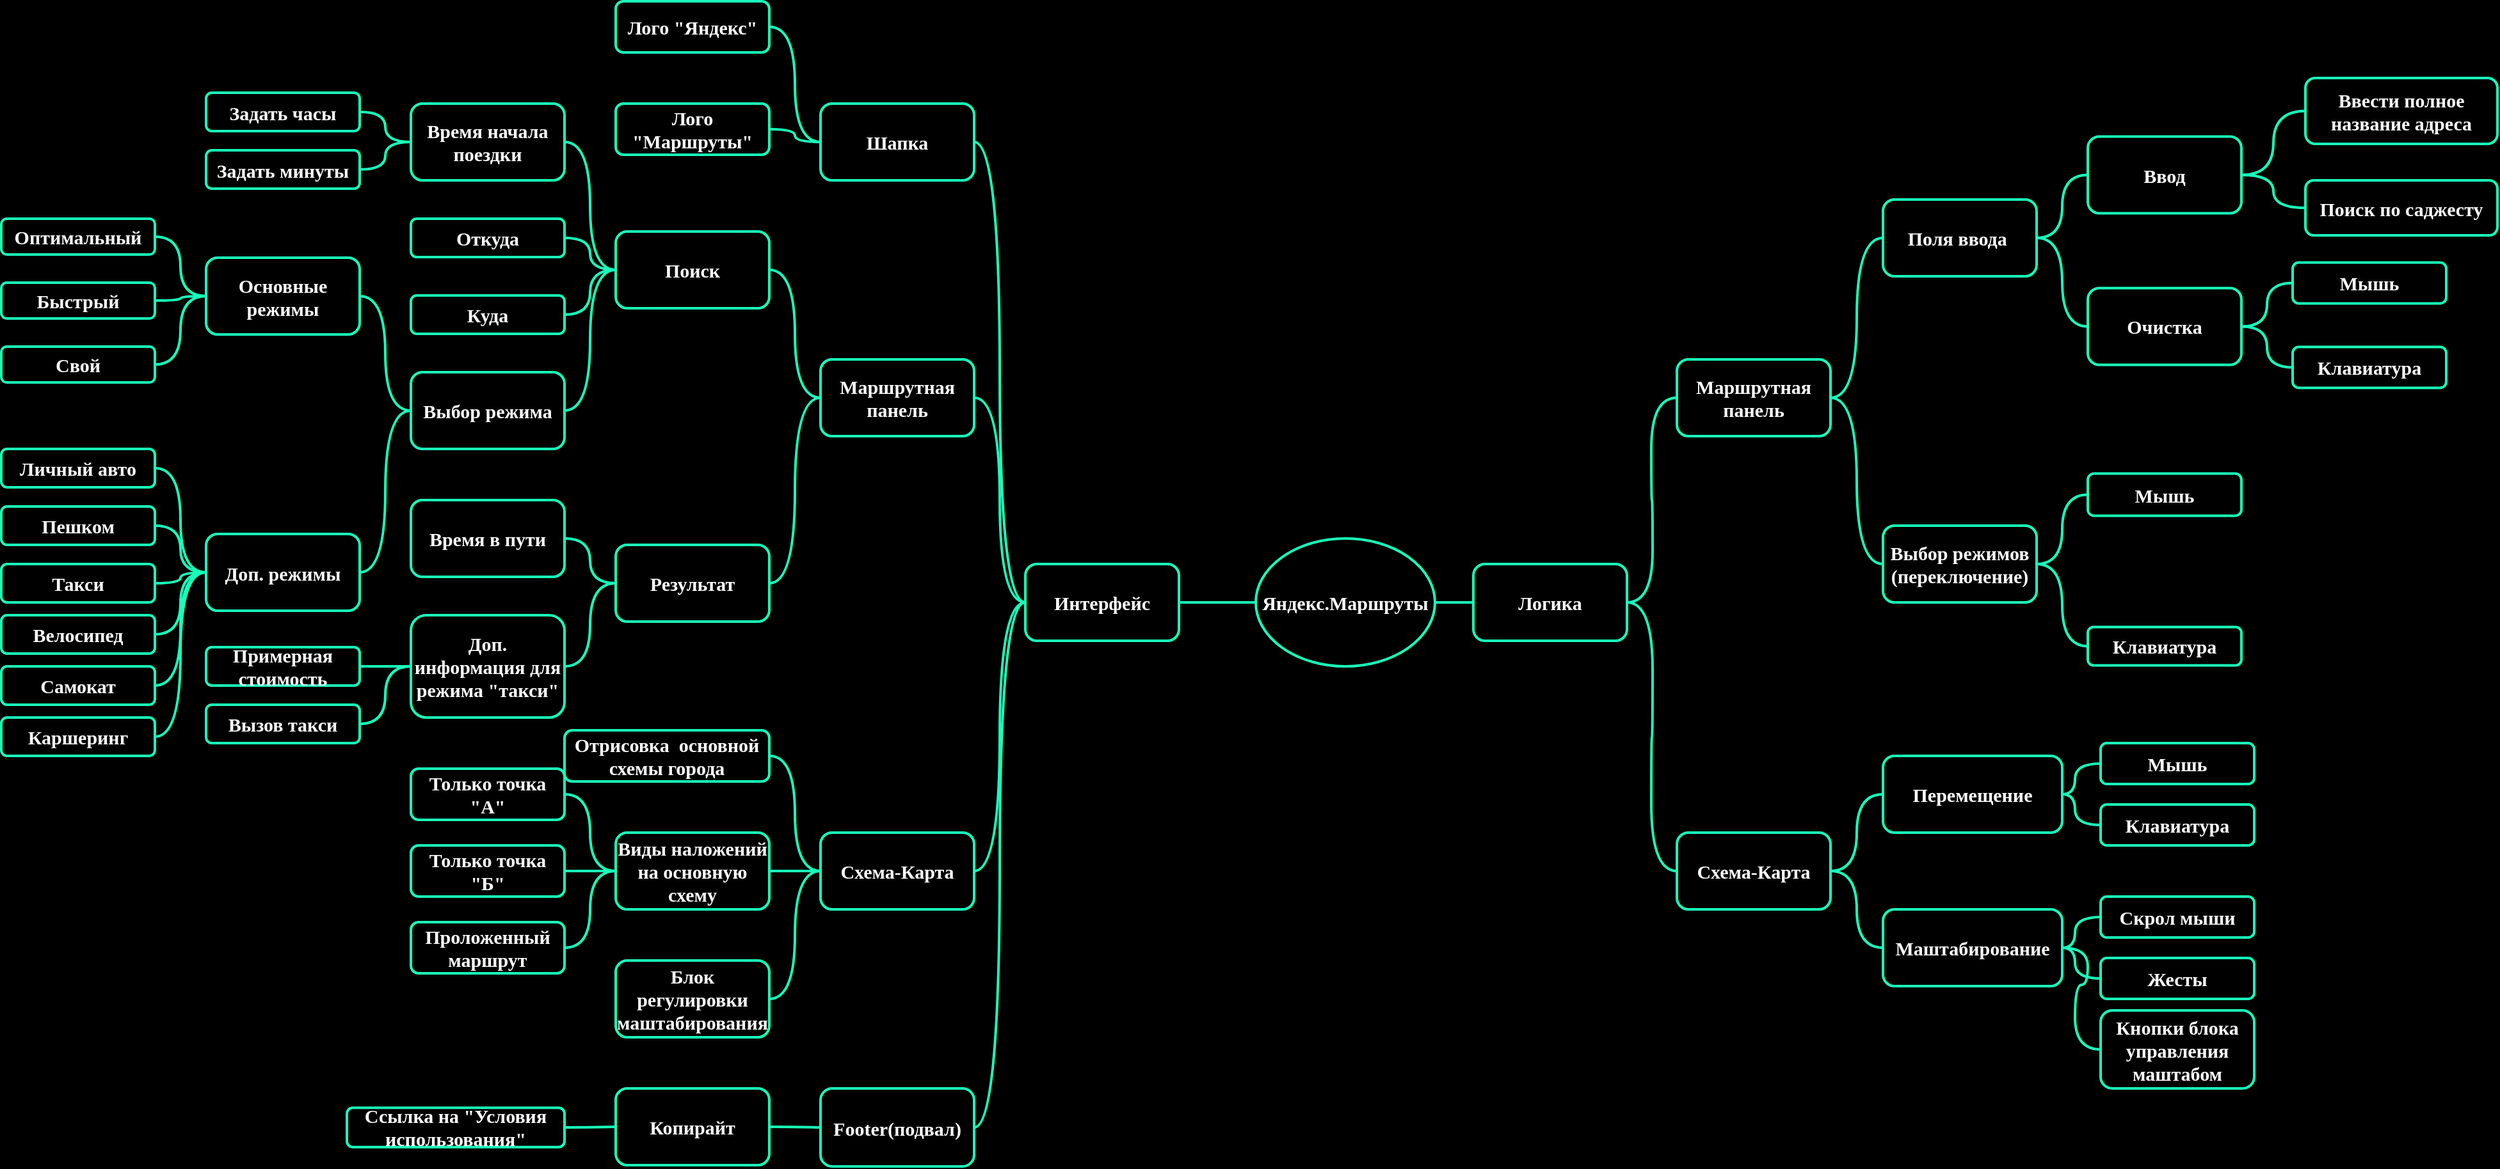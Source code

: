 <mxfile version="12.9.3" type="github">
  <diagram id="04NFNXWc2lqI_j0TzdUz" name="Страница 1">
    <mxGraphModel dx="1976" dy="1848" grid="1" gridSize="10" guides="1" tooltips="1" connect="1" arrows="1" fold="1" page="1" pageScale="1" pageWidth="827" pageHeight="1169" background="#000000" math="0" shadow="0">
      <root>
        <mxCell id="0" />
        <mxCell id="1" parent="0" />
        <mxCell id="EEbd4EJKothGvuQdx9ed-5" value="" style="edgeStyle=orthogonalEdgeStyle;rounded=0;orthogonalLoop=1;jettySize=auto;html=1;endArrow=none;endFill=0;strokeWidth=2;fontColor=#FFFFFF;labelBackgroundColor=none;strokeColor=#19FFBA;fontStyle=1;fontFamily=Times New Roman;fontSize=15;" parent="1" source="EEbd4EJKothGvuQdx9ed-1" target="EEbd4EJKothGvuQdx9ed-2" edge="1">
          <mxGeometry relative="1" as="geometry" />
        </mxCell>
        <mxCell id="EEbd4EJKothGvuQdx9ed-6" value="" style="edgeStyle=orthogonalEdgeStyle;rounded=0;orthogonalLoop=1;jettySize=auto;html=1;endArrow=none;endFill=0;strokeWidth=2;fontColor=#FFFFFF;labelBackgroundColor=none;strokeColor=#19FFBA;fontStyle=1;fontFamily=Times New Roman;fontSize=15;" parent="1" source="EEbd4EJKothGvuQdx9ed-1" target="EEbd4EJKothGvuQdx9ed-3" edge="1">
          <mxGeometry relative="1" as="geometry" />
        </mxCell>
        <mxCell id="EEbd4EJKothGvuQdx9ed-1" value="Яндекс.Маршруты" style="ellipse;whiteSpace=wrap;html=1;strokeWidth=2;labelBackgroundColor=none;strokeColor=#19FFBA;fontColor=#FFFFFF;fillColor=none;fontStyle=1;fontFamily=Times New Roman;fontSize=15;" parent="1" vertex="1">
          <mxGeometry x="380" y="200" width="140" height="100" as="geometry" />
        </mxCell>
        <mxCell id="Ez_oyxiAYIKRpwW554iw-5" value="" style="edgeStyle=orthogonalEdgeStyle;curved=1;rounded=0;orthogonalLoop=1;jettySize=auto;html=1;labelBackgroundColor=none;endArrow=none;endFill=0;strokeColor=#19FFBA;strokeWidth=2;fontFamily=Times New Roman;fontSize=15;fontColor=#FFFFFF;entryX=0;entryY=0.5;entryDx=0;entryDy=0;" edge="1" parent="1" source="EEbd4EJKothGvuQdx9ed-2" target="Ez_oyxiAYIKRpwW554iw-4">
          <mxGeometry relative="1" as="geometry" />
        </mxCell>
        <mxCell id="Ez_oyxiAYIKRpwW554iw-8" value="" style="edgeStyle=orthogonalEdgeStyle;curved=1;rounded=0;orthogonalLoop=1;jettySize=auto;html=1;labelBackgroundColor=none;endArrow=none;endFill=0;strokeColor=#19FFBA;strokeWidth=2;fontFamily=Times New Roman;fontSize=15;fontColor=#FFFFFF;entryX=0;entryY=0.5;entryDx=0;entryDy=0;" edge="1" parent="1" source="EEbd4EJKothGvuQdx9ed-2" target="Ez_oyxiAYIKRpwW554iw-6">
          <mxGeometry relative="1" as="geometry">
            <mxPoint x="750" y="250" as="targetPoint" />
          </mxGeometry>
        </mxCell>
        <mxCell id="EEbd4EJKothGvuQdx9ed-2" value="Логика" style="rounded=1;whiteSpace=wrap;html=1;strokeWidth=2;labelBackgroundColor=none;strokeColor=#19FFBA;fontColor=#FFFFFF;fillColor=none;fontStyle=1;fontFamily=Times New Roman;fontSize=15;" parent="1" vertex="1">
          <mxGeometry x="550" y="220" width="120" height="60" as="geometry" />
        </mxCell>
        <mxCell id="Ez_oyxiAYIKRpwW554iw-11" value="" style="edgeStyle=orthogonalEdgeStyle;curved=1;rounded=0;orthogonalLoop=1;jettySize=auto;html=1;labelBackgroundColor=none;endArrow=none;endFill=0;strokeColor=#19FFBA;strokeWidth=2;fontFamily=Times New Roman;fontSize=15;fontColor=#FFFFFF;entryX=0;entryY=0.5;entryDx=0;entryDy=0;" edge="1" parent="1" source="Ez_oyxiAYIKRpwW554iw-4" target="Ez_oyxiAYIKRpwW554iw-10">
          <mxGeometry relative="1" as="geometry" />
        </mxCell>
        <mxCell id="Ez_oyxiAYIKRpwW554iw-4" value="Маршрутная панель" style="rounded=1;whiteSpace=wrap;html=1;strokeWidth=2;labelBackgroundColor=none;strokeColor=#19FFBA;fontColor=#FFFFFF;fillColor=none;fontStyle=1;fontFamily=Times New Roman;fontSize=15;" vertex="1" parent="1">
          <mxGeometry x="709" y="60" width="120" height="60" as="geometry" />
        </mxCell>
        <mxCell id="Ez_oyxiAYIKRpwW554iw-17" value="" style="edgeStyle=orthogonalEdgeStyle;curved=1;rounded=0;orthogonalLoop=1;jettySize=auto;html=1;labelBackgroundColor=none;endArrow=none;endFill=0;strokeColor=#19FFBA;strokeWidth=2;fontFamily=Times New Roman;fontSize=15;fontColor=#FFFFFF;entryX=0;entryY=0.5;entryDx=0;entryDy=0;" edge="1" parent="1" source="Ez_oyxiAYIKRpwW554iw-10" target="Ez_oyxiAYIKRpwW554iw-16">
          <mxGeometry relative="1" as="geometry" />
        </mxCell>
        <mxCell id="Ez_oyxiAYIKRpwW554iw-10" value="Выбор режимов (переключение)" style="rounded=1;whiteSpace=wrap;html=1;strokeWidth=2;labelBackgroundColor=none;strokeColor=#19FFBA;fontColor=#FFFFFF;fillColor=none;fontStyle=1;fontFamily=Times New Roman;fontSize=15;" vertex="1" parent="1">
          <mxGeometry x="870" y="190" width="120" height="60" as="geometry" />
        </mxCell>
        <mxCell id="Ez_oyxiAYIKRpwW554iw-16" value="Мышь" style="rounded=1;whiteSpace=wrap;html=1;strokeWidth=2;labelBackgroundColor=none;strokeColor=#19FFBA;fontColor=#FFFFFF;fillColor=none;fontStyle=1;fontFamily=Times New Roman;fontSize=15;" vertex="1" parent="1">
          <mxGeometry x="1030" y="149.25" width="120" height="33" as="geometry" />
        </mxCell>
        <mxCell id="EEbd4EJKothGvuQdx9ed-31" value="" style="edgeStyle=orthogonalEdgeStyle;rounded=0;orthogonalLoop=1;jettySize=auto;html=1;endArrow=none;endFill=0;curved=1;entryX=1;entryY=0.5;entryDx=0;entryDy=0;strokeWidth=2;fontColor=#FFFFFF;labelBackgroundColor=none;strokeColor=#19FFBA;fontStyle=1;fontFamily=Times New Roman;fontSize=15;" parent="1" source="EEbd4EJKothGvuQdx9ed-3" target="EEbd4EJKothGvuQdx9ed-13" edge="1">
          <mxGeometry relative="1" as="geometry">
            <mxPoint x="134" y="120" as="targetPoint" />
          </mxGeometry>
        </mxCell>
        <mxCell id="EEbd4EJKothGvuQdx9ed-3" value="Интерфейс" style="rounded=1;whiteSpace=wrap;html=1;strokeWidth=2;labelBackgroundColor=none;strokeColor=#19FFBA;fontColor=#FFFFFF;fillColor=none;fontStyle=1;fontFamily=Times New Roman;fontSize=15;" parent="1" vertex="1">
          <mxGeometry x="200" y="220" width="120" height="60" as="geometry" />
        </mxCell>
        <mxCell id="EEbd4EJKothGvuQdx9ed-99" value="" style="edgeStyle=orthogonalEdgeStyle;curved=1;rounded=0;orthogonalLoop=1;jettySize=auto;html=1;labelBackgroundColor=none;endArrow=none;endFill=0;strokeColor=#19FFBA;strokeWidth=2;fontFamily=Times New Roman;fontSize=15;fontColor=#FFFFFF;entryX=0;entryY=0.5;entryDx=0;entryDy=0;" parent="1" source="EEbd4EJKothGvuQdx9ed-10" target="EEbd4EJKothGvuQdx9ed-3" edge="1">
          <mxGeometry relative="1" as="geometry">
            <mxPoint x="240" y="330" as="targetPoint" />
          </mxGeometry>
        </mxCell>
        <mxCell id="EEbd4EJKothGvuQdx9ed-153" value="" style="edgeStyle=orthogonalEdgeStyle;curved=1;rounded=0;comic=0;orthogonalLoop=1;jettySize=auto;html=1;labelBackgroundColor=none;endArrow=none;endFill=0;strokeColor=#19FFBA;strokeWidth=2;fontFamily=Times New Roman;fontSize=15;fontColor=#FFFFFF;entryX=1;entryY=0.5;entryDx=0;entryDy=0;" parent="1" source="EEbd4EJKothGvuQdx9ed-10" target="EEbd4EJKothGvuQdx9ed-129" edge="1">
          <mxGeometry relative="1" as="geometry" />
        </mxCell>
        <mxCell id="EEbd4EJKothGvuQdx9ed-154" value="" style="edgeStyle=orthogonalEdgeStyle;curved=1;rounded=0;comic=0;orthogonalLoop=1;jettySize=auto;html=1;labelBackgroundColor=none;endArrow=none;endFill=0;strokeColor=#19FFBA;strokeWidth=2;fontFamily=Times New Roman;fontSize=15;fontColor=#FFFFFF;" parent="1" source="EEbd4EJKothGvuQdx9ed-10" target="EEbd4EJKothGvuQdx9ed-131" edge="1">
          <mxGeometry relative="1" as="geometry" />
        </mxCell>
        <mxCell id="EEbd4EJKothGvuQdx9ed-155" value="" style="edgeStyle=orthogonalEdgeStyle;curved=1;rounded=0;comic=0;orthogonalLoop=1;jettySize=auto;html=1;labelBackgroundColor=none;endArrow=none;endFill=0;strokeColor=#19FFBA;strokeWidth=2;fontFamily=Times New Roman;fontSize=15;fontColor=#FFFFFF;entryX=1;entryY=0.5;entryDx=0;entryDy=0;" parent="1" source="EEbd4EJKothGvuQdx9ed-10" target="EEbd4EJKothGvuQdx9ed-144" edge="1">
          <mxGeometry relative="1" as="geometry" />
        </mxCell>
        <mxCell id="EEbd4EJKothGvuQdx9ed-10" value="Схема-Карта" style="rounded=1;whiteSpace=wrap;html=1;strokeWidth=2;labelBackgroundColor=none;strokeColor=#19FFBA;fontColor=#FFFFFF;fillColor=none;fontStyle=1;fontFamily=Times New Roman;fontSize=15;" parent="1" vertex="1">
          <mxGeometry x="40" y="430" width="120" height="60" as="geometry" />
        </mxCell>
        <mxCell id="EEbd4EJKothGvuQdx9ed-43" value="" style="edgeStyle=orthogonalEdgeStyle;curved=1;rounded=0;orthogonalLoop=1;jettySize=auto;html=1;labelBackgroundColor=none;endArrow=none;endFill=0;strokeColor=#19FFBA;strokeWidth=2;fontFamily=Times New Roman;fontSize=15;fontColor=#FFFFFF;entryX=1;entryY=0.5;entryDx=0;entryDy=0;" parent="1" source="EEbd4EJKothGvuQdx9ed-12" target="EEbd4EJKothGvuQdx9ed-42" edge="1">
          <mxGeometry relative="1" as="geometry" />
        </mxCell>
        <mxCell id="EEbd4EJKothGvuQdx9ed-65" value="" style="edgeStyle=orthogonalEdgeStyle;curved=1;rounded=0;orthogonalLoop=1;jettySize=auto;html=1;labelBackgroundColor=none;endArrow=none;endFill=0;strokeColor=#19FFBA;strokeWidth=2;fontFamily=Times New Roman;fontSize=15;fontColor=#FFFFFF;entryX=1;entryY=0.5;entryDx=0;entryDy=0;" parent="1" source="EEbd4EJKothGvuQdx9ed-42" target="EEbd4EJKothGvuQdx9ed-64" edge="1">
          <mxGeometry relative="1" as="geometry" />
        </mxCell>
        <mxCell id="EEbd4EJKothGvuQdx9ed-67" value="" style="edgeStyle=orthogonalEdgeStyle;curved=1;rounded=0;orthogonalLoop=1;jettySize=auto;html=1;labelBackgroundColor=none;endArrow=none;endFill=0;strokeColor=#19FFBA;strokeWidth=2;fontFamily=Times New Roman;fontSize=15;fontColor=#FFFFFF;" parent="1" source="EEbd4EJKothGvuQdx9ed-42" target="EEbd4EJKothGvuQdx9ed-66" edge="1">
          <mxGeometry relative="1" as="geometry" />
        </mxCell>
        <mxCell id="EEbd4EJKothGvuQdx9ed-42" value="Время начала поездки" style="rounded=1;whiteSpace=wrap;html=1;strokeWidth=2;labelBackgroundColor=none;strokeColor=#19FFBA;fontColor=#FFFFFF;fillColor=none;fontStyle=1;fontFamily=Times New Roman;fontSize=15;" parent="1" vertex="1">
          <mxGeometry x="-280" y="-140" width="120" height="60" as="geometry" />
        </mxCell>
        <mxCell id="EEbd4EJKothGvuQdx9ed-66" value="Задать минуты" style="rounded=1;whiteSpace=wrap;html=1;strokeWidth=2;labelBackgroundColor=none;strokeColor=#19FFBA;fontColor=#FFFFFF;fillColor=none;fontStyle=1;fontFamily=Times New Roman;fontSize=15;" parent="1" vertex="1">
          <mxGeometry x="-440" y="-103.5" width="120" height="30" as="geometry" />
        </mxCell>
        <mxCell id="EEbd4EJKothGvuQdx9ed-64" value="Задать часы" style="rounded=1;whiteSpace=wrap;html=1;strokeWidth=2;labelBackgroundColor=none;strokeColor=#19FFBA;fontColor=#FFFFFF;fillColor=none;fontStyle=1;fontFamily=Times New Roman;fontSize=15;" parent="1" vertex="1">
          <mxGeometry x="-440" y="-148.5" width="120" height="30" as="geometry" />
        </mxCell>
        <mxCell id="EEbd4EJKothGvuQdx9ed-38" value="" style="edgeStyle=orthogonalEdgeStyle;curved=1;rounded=0;orthogonalLoop=1;jettySize=auto;html=1;labelBackgroundColor=none;endArrow=none;endFill=0;strokeColor=#19FFBA;strokeWidth=2;fontFamily=Times New Roman;fontSize=15;fontColor=#FFFFFF;entryX=1;entryY=0.5;entryDx=0;entryDy=0;" parent="1" source="EEbd4EJKothGvuQdx9ed-13" target="EEbd4EJKothGvuQdx9ed-37" edge="1">
          <mxGeometry relative="1" as="geometry" />
        </mxCell>
        <mxCell id="EEbd4EJKothGvuQdx9ed-13" value="Шапка" style="rounded=1;whiteSpace=wrap;html=1;strokeWidth=2;labelBackgroundColor=none;strokeColor=#19FFBA;fontColor=#FFFFFF;fillColor=none;fontStyle=1;fontFamily=Times New Roman;fontSize=15;" parent="1" vertex="1">
          <mxGeometry x="40" y="-140" width="120" height="60" as="geometry" />
        </mxCell>
        <mxCell id="EEbd4EJKothGvuQdx9ed-37" value="Лого &quot;Яндекс&quot;" style="rounded=1;whiteSpace=wrap;html=1;strokeWidth=2;labelBackgroundColor=none;strokeColor=#19FFBA;fontColor=#FFFFFF;fillColor=none;fontStyle=1;fontFamily=Times New Roman;fontSize=15;" parent="1" vertex="1">
          <mxGeometry x="-120" y="-220" width="120" height="40" as="geometry" />
        </mxCell>
        <mxCell id="EEbd4EJKothGvuQdx9ed-14" value="Footer(подвал)" style="rounded=1;whiteSpace=wrap;html=1;strokeWidth=2;labelBackgroundColor=none;strokeColor=#19FFBA;fontColor=#FFFFFF;fillColor=none;fontStyle=1;fontFamily=Times New Roman;fontSize=15;" parent="1" vertex="1">
          <mxGeometry x="40" y="630" width="120" height="61" as="geometry" />
        </mxCell>
        <mxCell id="EEbd4EJKothGvuQdx9ed-162" value="" style="edgeStyle=orthogonalEdgeStyle;curved=1;rounded=0;comic=0;orthogonalLoop=1;jettySize=auto;html=1;labelBackgroundColor=none;endArrow=none;endFill=0;strokeColor=#19FFBA;strokeWidth=2;fontFamily=Times New Roman;fontSize=15;fontColor=#FFFFFF;" parent="1" source="EEbd4EJKothGvuQdx9ed-156" target="EEbd4EJKothGvuQdx9ed-159" edge="1">
          <mxGeometry relative="1" as="geometry" />
        </mxCell>
        <mxCell id="EEbd4EJKothGvuQdx9ed-156" value="Ссылка на &quot;Условия использования&quot;" style="rounded=1;whiteSpace=wrap;html=1;strokeWidth=2;labelBackgroundColor=none;strokeColor=#19FFBA;fontColor=#FFFFFF;fillColor=none;fontStyle=1;fontFamily=Times New Roman;fontSize=15;" parent="1" vertex="1">
          <mxGeometry x="-330" y="645.16" width="170" height="30.67" as="geometry" />
        </mxCell>
        <mxCell id="EEbd4EJKothGvuQdx9ed-32" value="" style="edgeStyle=orthogonalEdgeStyle;rounded=0;orthogonalLoop=1;jettySize=auto;html=1;endArrow=none;endFill=0;curved=1;entryX=1;entryY=0.5;entryDx=0;entryDy=0;strokeWidth=2;fontColor=#FFFFFF;labelBackgroundColor=none;strokeColor=#19FFBA;fontStyle=1;fontFamily=Times New Roman;fontSize=15;exitX=0;exitY=0.5;exitDx=0;exitDy=0;" parent="1" source="EEbd4EJKothGvuQdx9ed-3" target="EEbd4EJKothGvuQdx9ed-14" edge="1">
          <mxGeometry relative="1" as="geometry">
            <mxPoint x="210" y="250" as="sourcePoint" />
            <mxPoint x="140" y="260" as="targetPoint" />
          </mxGeometry>
        </mxCell>
        <mxCell id="EEbd4EJKothGvuQdx9ed-41" value="" style="edgeStyle=orthogonalEdgeStyle;curved=1;rounded=0;orthogonalLoop=1;jettySize=auto;html=1;labelBackgroundColor=none;endArrow=none;endFill=0;strokeColor=#19FFBA;strokeWidth=2;fontFamily=Times New Roman;fontSize=15;fontColor=#FFFFFF;" parent="1" source="EEbd4EJKothGvuQdx9ed-39" target="EEbd4EJKothGvuQdx9ed-13" edge="1">
          <mxGeometry relative="1" as="geometry" />
        </mxCell>
        <mxCell id="EEbd4EJKothGvuQdx9ed-39" value="Лого &quot;Маршруты&quot;" style="rounded=1;whiteSpace=wrap;html=1;strokeWidth=2;labelBackgroundColor=none;strokeColor=#19FFBA;fontColor=#FFFFFF;fillColor=none;fontStyle=1;fontFamily=Times New Roman;fontSize=15;" parent="1" vertex="1">
          <mxGeometry x="-120" y="-140" width="120" height="40" as="geometry" />
        </mxCell>
        <mxCell id="EEbd4EJKothGvuQdx9ed-103" value="" style="edgeStyle=orthogonalEdgeStyle;curved=1;rounded=0;orthogonalLoop=1;jettySize=auto;html=1;labelBackgroundColor=none;endArrow=none;endFill=0;strokeColor=#19FFBA;strokeWidth=2;fontFamily=Times New Roman;fontSize=15;fontColor=#FFFFFF;" parent="1" source="EEbd4EJKothGvuQdx9ed-44" target="EEbd4EJKothGvuQdx9ed-12" edge="1">
          <mxGeometry relative="1" as="geometry" />
        </mxCell>
        <mxCell id="EEbd4EJKothGvuQdx9ed-44" value="Откуда" style="rounded=1;whiteSpace=wrap;html=1;strokeWidth=2;labelBackgroundColor=none;strokeColor=#19FFBA;fontColor=#FFFFFF;fillColor=none;fontStyle=1;fontFamily=Times New Roman;fontSize=15;" parent="1" vertex="1">
          <mxGeometry x="-280" y="-50" width="120" height="30" as="geometry" />
        </mxCell>
        <mxCell id="EEbd4EJKothGvuQdx9ed-45" value="Куда" style="rounded=1;whiteSpace=wrap;html=1;strokeWidth=2;labelBackgroundColor=none;strokeColor=#19FFBA;fontColor=#FFFFFF;fillColor=none;fontStyle=1;fontFamily=Times New Roman;fontSize=15;" parent="1" vertex="1">
          <mxGeometry x="-280" y="10" width="120" height="30" as="geometry" />
        </mxCell>
        <mxCell id="EEbd4EJKothGvuQdx9ed-46" value="Выбор режима" style="rounded=1;whiteSpace=wrap;html=1;strokeWidth=2;labelBackgroundColor=none;strokeColor=#19FFBA;fontColor=#FFFFFF;fillColor=none;fontStyle=1;fontFamily=Times New Roman;fontSize=15;" parent="1" vertex="1">
          <mxGeometry x="-280" y="70" width="120" height="60" as="geometry" />
        </mxCell>
        <mxCell id="EEbd4EJKothGvuQdx9ed-102" value="" style="edgeStyle=orthogonalEdgeStyle;curved=1;rounded=0;orthogonalLoop=1;jettySize=auto;html=1;labelBackgroundColor=none;endArrow=none;endFill=0;strokeColor=#19FFBA;strokeWidth=2;fontFamily=Times New Roman;fontSize=15;fontColor=#FFFFFF;entryX=0;entryY=0.5;entryDx=0;entryDy=0;" parent="1" source="EEbd4EJKothGvuQdx9ed-82" target="EEbd4EJKothGvuQdx9ed-46" edge="1">
          <mxGeometry relative="1" as="geometry" />
        </mxCell>
        <mxCell id="EEbd4EJKothGvuQdx9ed-82" value="Основные режимы" style="rounded=1;whiteSpace=wrap;html=1;strokeWidth=2;labelBackgroundColor=none;strokeColor=#19FFBA;fontColor=#FFFFFF;fillColor=none;fontStyle=1;fontFamily=Times New Roman;fontSize=15;" parent="1" vertex="1">
          <mxGeometry x="-440" y="-19.5" width="120" height="60" as="geometry" />
        </mxCell>
        <mxCell id="EEbd4EJKothGvuQdx9ed-68" value="Оптимальный" style="rounded=1;whiteSpace=wrap;html=1;strokeWidth=2;labelBackgroundColor=none;strokeColor=#19FFBA;fontColor=#FFFFFF;fillColor=none;fontStyle=1;fontFamily=Times New Roman;fontSize=15;" parent="1" vertex="1">
          <mxGeometry x="-600" y="-50" width="120" height="28" as="geometry" />
        </mxCell>
        <mxCell id="EEbd4EJKothGvuQdx9ed-61" value="" style="edgeStyle=orthogonalEdgeStyle;curved=1;rounded=0;orthogonalLoop=1;jettySize=auto;html=1;labelBackgroundColor=none;endArrow=none;endFill=0;strokeColor=#19FFBA;strokeWidth=2;fontFamily=Times New Roman;fontSize=15;fontColor=#FFFFFF;entryX=0;entryY=0.5;entryDx=0;entryDy=0;" parent="1" source="EEbd4EJKothGvuQdx9ed-12" target="EEbd4EJKothGvuQdx9ed-57" edge="1">
          <mxGeometry relative="1" as="geometry">
            <mxPoint x="10" y="-10" as="targetPoint" />
          </mxGeometry>
        </mxCell>
        <mxCell id="EEbd4EJKothGvuQdx9ed-12" value="Поиск" style="rounded=1;whiteSpace=wrap;html=1;strokeWidth=2;labelBackgroundColor=none;strokeColor=#19FFBA;fontColor=#FFFFFF;fillColor=none;fontStyle=1;fontFamily=Times New Roman;fontSize=15;" parent="1" vertex="1">
          <mxGeometry x="-120" y="-40" width="120" height="60" as="geometry" />
        </mxCell>
        <mxCell id="EEbd4EJKothGvuQdx9ed-53" value="" style="edgeStyle=orthogonalEdgeStyle;curved=1;rounded=0;orthogonalLoop=1;jettySize=auto;html=1;labelBackgroundColor=none;endArrow=none;endFill=0;strokeColor=#19FFBA;strokeWidth=2;fontFamily=Times New Roman;fontSize=15;fontColor=#FFFFFF;entryX=1;entryY=0.5;entryDx=0;entryDy=0;exitX=0;exitY=0.5;exitDx=0;exitDy=0;" parent="1" source="EEbd4EJKothGvuQdx9ed-12" target="EEbd4EJKothGvuQdx9ed-45" edge="1">
          <mxGeometry relative="1" as="geometry">
            <mxPoint x="-200" as="sourcePoint" />
            <mxPoint x="-270" y="-30" as="targetPoint" />
          </mxGeometry>
        </mxCell>
        <mxCell id="EEbd4EJKothGvuQdx9ed-54" value="" style="edgeStyle=orthogonalEdgeStyle;curved=1;rounded=0;orthogonalLoop=1;jettySize=auto;html=1;labelBackgroundColor=none;endArrow=none;endFill=0;strokeColor=#19FFBA;strokeWidth=2;fontFamily=Times New Roman;fontSize=15;fontColor=#FFFFFF;entryX=1;entryY=0.5;entryDx=0;entryDy=0;exitX=0;exitY=0.5;exitDx=0;exitDy=0;" parent="1" source="EEbd4EJKothGvuQdx9ed-12" target="EEbd4EJKothGvuQdx9ed-46" edge="1">
          <mxGeometry relative="1" as="geometry">
            <mxPoint x="-180" y="10" as="sourcePoint" />
            <mxPoint x="-260" y="-20" as="targetPoint" />
          </mxGeometry>
        </mxCell>
        <mxCell id="EEbd4EJKothGvuQdx9ed-101" value="" style="edgeStyle=orthogonalEdgeStyle;curved=1;rounded=0;orthogonalLoop=1;jettySize=auto;html=1;labelBackgroundColor=none;endArrow=none;endFill=0;strokeColor=#19FFBA;strokeWidth=2;fontFamily=Times New Roman;fontSize=15;fontColor=#FFFFFF;entryX=0;entryY=0.5;entryDx=0;entryDy=0;" parent="1" source="EEbd4EJKothGvuQdx9ed-57" target="EEbd4EJKothGvuQdx9ed-3" edge="1">
          <mxGeometry relative="1" as="geometry">
            <mxPoint x="240" y="90.0" as="targetPoint" />
          </mxGeometry>
        </mxCell>
        <mxCell id="EEbd4EJKothGvuQdx9ed-57" value="Маршрутная панель" style="rounded=1;whiteSpace=wrap;html=1;strokeWidth=2;labelBackgroundColor=none;strokeColor=#19FFBA;fontColor=#FFFFFF;fillColor=none;fontStyle=1;fontFamily=Times New Roman;fontSize=15;" parent="1" vertex="1">
          <mxGeometry x="40" y="60" width="120" height="60" as="geometry" />
        </mxCell>
        <mxCell id="EEbd4EJKothGvuQdx9ed-63" value="" style="edgeStyle=orthogonalEdgeStyle;curved=1;rounded=0;orthogonalLoop=1;jettySize=auto;html=1;labelBackgroundColor=none;endArrow=none;endFill=0;strokeColor=#19FFBA;strokeWidth=2;fontFamily=Times New Roman;fontSize=15;fontColor=#FFFFFF;entryX=0;entryY=0.5;entryDx=0;entryDy=0;" parent="1" source="EEbd4EJKothGvuQdx9ed-59" target="EEbd4EJKothGvuQdx9ed-57" edge="1">
          <mxGeometry relative="1" as="geometry">
            <mxPoint x="10" y="190" as="targetPoint" />
          </mxGeometry>
        </mxCell>
        <mxCell id="EEbd4EJKothGvuQdx9ed-59" value="Результат" style="rounded=1;whiteSpace=wrap;html=1;strokeWidth=2;labelBackgroundColor=none;strokeColor=#19FFBA;fontColor=#FFFFFF;fillColor=none;fontStyle=1;fontFamily=Times New Roman;fontSize=15;" parent="1" vertex="1">
          <mxGeometry x="-120" y="205" width="120" height="60" as="geometry" />
        </mxCell>
        <mxCell id="EEbd4EJKothGvuQdx9ed-120" value="" style="edgeStyle=orthogonalEdgeStyle;curved=1;rounded=0;orthogonalLoop=1;jettySize=auto;html=1;labelBackgroundColor=none;endArrow=none;endFill=0;strokeColor=#19FFBA;strokeWidth=2;fontFamily=Times New Roman;fontSize=15;fontColor=#FFFFFF;entryX=0;entryY=0.5;entryDx=0;entryDy=0;" parent="1" source="EEbd4EJKothGvuQdx9ed-106" target="EEbd4EJKothGvuQdx9ed-59" edge="1">
          <mxGeometry relative="1" as="geometry">
            <mxPoint x="-80" y="185.0" as="targetPoint" />
          </mxGeometry>
        </mxCell>
        <mxCell id="EEbd4EJKothGvuQdx9ed-106" value="Время в пути" style="rounded=1;whiteSpace=wrap;html=1;strokeWidth=2;labelBackgroundColor=none;strokeColor=#19FFBA;fontColor=#FFFFFF;fillColor=none;fontStyle=1;fontFamily=Times New Roman;fontSize=15;" parent="1" vertex="1">
          <mxGeometry x="-280" y="170" width="120" height="60" as="geometry" />
        </mxCell>
        <mxCell id="EEbd4EJKothGvuQdx9ed-86" value="" style="edgeStyle=orthogonalEdgeStyle;curved=1;rounded=0;orthogonalLoop=1;jettySize=auto;html=1;labelBackgroundColor=none;endArrow=none;endFill=0;strokeColor=#19FFBA;strokeWidth=2;fontFamily=Times New Roman;fontSize=15;fontColor=#FFFFFF;" parent="1" source="EEbd4EJKothGvuQdx9ed-70" target="EEbd4EJKothGvuQdx9ed-82" edge="1">
          <mxGeometry relative="1" as="geometry" />
        </mxCell>
        <mxCell id="EEbd4EJKothGvuQdx9ed-70" value="Быстрый" style="rounded=1;whiteSpace=wrap;html=1;strokeWidth=2;labelBackgroundColor=none;strokeColor=#19FFBA;fontColor=#FFFFFF;fillColor=none;fontStyle=1;fontFamily=Times New Roman;fontSize=15;" parent="1" vertex="1">
          <mxGeometry x="-600" width="120" height="28" as="geometry" />
        </mxCell>
        <mxCell id="EEbd4EJKothGvuQdx9ed-72" value="Свой" style="rounded=1;whiteSpace=wrap;html=1;strokeWidth=2;labelBackgroundColor=none;strokeColor=#19FFBA;fontColor=#FFFFFF;fillColor=none;fontStyle=1;fontFamily=Times New Roman;fontSize=15;" parent="1" vertex="1">
          <mxGeometry x="-600" y="50" width="120" height="28" as="geometry" />
        </mxCell>
        <mxCell id="EEbd4EJKothGvuQdx9ed-73" value="Личный авто" style="rounded=1;whiteSpace=wrap;html=1;strokeWidth=2;labelBackgroundColor=none;strokeColor=#19FFBA;fontColor=#FFFFFF;fillColor=none;fontStyle=1;fontFamily=Times New Roman;fontSize=15;" parent="1" vertex="1">
          <mxGeometry x="-600" y="130" width="120" height="30" as="geometry" />
        </mxCell>
        <mxCell id="EEbd4EJKothGvuQdx9ed-84" value="Доп. режимы" style="rounded=1;whiteSpace=wrap;html=1;strokeWidth=2;labelBackgroundColor=none;strokeColor=#19FFBA;fontColor=#FFFFFF;fillColor=none;fontStyle=1;fontFamily=Times New Roman;fontSize=15;" parent="1" vertex="1">
          <mxGeometry x="-440" y="196.5" width="120" height="60" as="geometry" />
        </mxCell>
        <mxCell id="EEbd4EJKothGvuQdx9ed-85" value="" style="edgeStyle=orthogonalEdgeStyle;curved=1;rounded=0;orthogonalLoop=1;jettySize=auto;html=1;labelBackgroundColor=none;endArrow=none;endFill=0;strokeColor=#19FFBA;strokeWidth=2;fontFamily=Times New Roman;fontSize=15;fontColor=#FFFFFF;entryX=1;entryY=0.5;entryDx=0;entryDy=0;exitX=0;exitY=0.5;exitDx=0;exitDy=0;" parent="1" source="EEbd4EJKothGvuQdx9ed-46" target="EEbd4EJKothGvuQdx9ed-84" edge="1">
          <mxGeometry relative="1" as="geometry">
            <mxPoint x="-390" y="100.0" as="sourcePoint" />
            <mxPoint x="-470" y="148" as="targetPoint" />
          </mxGeometry>
        </mxCell>
        <mxCell id="EEbd4EJKothGvuQdx9ed-87" value="" style="edgeStyle=orthogonalEdgeStyle;curved=1;rounded=0;orthogonalLoop=1;jettySize=auto;html=1;labelBackgroundColor=none;endArrow=none;endFill=0;strokeColor=#19FFBA;strokeWidth=2;fontFamily=Times New Roman;fontSize=15;fontColor=#FFFFFF;exitX=1;exitY=0.5;exitDx=0;exitDy=0;entryX=0;entryY=0.5;entryDx=0;entryDy=0;" parent="1" source="EEbd4EJKothGvuQdx9ed-68" target="EEbd4EJKothGvuQdx9ed-82" edge="1">
          <mxGeometry relative="1" as="geometry">
            <mxPoint x="-650" y="14" as="sourcePoint" />
            <mxPoint x="-590" y="14" as="targetPoint" />
          </mxGeometry>
        </mxCell>
        <mxCell id="EEbd4EJKothGvuQdx9ed-88" value="" style="edgeStyle=orthogonalEdgeStyle;curved=1;rounded=0;orthogonalLoop=1;jettySize=auto;html=1;labelBackgroundColor=none;endArrow=none;endFill=0;strokeColor=#19FFBA;strokeWidth=2;fontFamily=Times New Roman;fontSize=15;fontColor=#FFFFFF;exitX=1;exitY=0.5;exitDx=0;exitDy=0;entryX=0;entryY=0.5;entryDx=0;entryDy=0;" parent="1" source="EEbd4EJKothGvuQdx9ed-72" target="EEbd4EJKothGvuQdx9ed-82" edge="1">
          <mxGeometry relative="1" as="geometry">
            <mxPoint x="-640" y="24" as="sourcePoint" />
            <mxPoint x="-580" y="24" as="targetPoint" />
          </mxGeometry>
        </mxCell>
        <mxCell id="EEbd4EJKothGvuQdx9ed-93" value="" style="edgeStyle=orthogonalEdgeStyle;curved=1;rounded=0;orthogonalLoop=1;jettySize=auto;html=1;labelBackgroundColor=none;endArrow=none;endFill=0;strokeColor=#19FFBA;strokeWidth=2;fontFamily=Times New Roman;fontSize=15;fontColor=#FFFFFF;" parent="1" source="EEbd4EJKothGvuQdx9ed-89" target="EEbd4EJKothGvuQdx9ed-84" edge="1">
          <mxGeometry relative="1" as="geometry" />
        </mxCell>
        <mxCell id="EEbd4EJKothGvuQdx9ed-89" value="Пешком" style="rounded=1;whiteSpace=wrap;html=1;strokeWidth=2;labelBackgroundColor=none;strokeColor=#19FFBA;fontColor=#FFFFFF;fillColor=none;fontStyle=1;fontFamily=Times New Roman;fontSize=15;" parent="1" vertex="1">
          <mxGeometry x="-600" y="175" width="120" height="30" as="geometry" />
        </mxCell>
        <mxCell id="EEbd4EJKothGvuQdx9ed-90" value="Такси" style="rounded=1;whiteSpace=wrap;html=1;strokeWidth=2;labelBackgroundColor=none;strokeColor=#19FFBA;fontColor=#FFFFFF;fillColor=none;fontStyle=1;fontFamily=Times New Roman;fontSize=15;" parent="1" vertex="1">
          <mxGeometry x="-600" y="220" width="120" height="30" as="geometry" />
        </mxCell>
        <mxCell id="EEbd4EJKothGvuQdx9ed-91" value="Велосипед" style="rounded=1;whiteSpace=wrap;html=1;strokeWidth=2;labelBackgroundColor=none;strokeColor=#19FFBA;fontColor=#FFFFFF;fillColor=none;fontStyle=1;fontFamily=Times New Roman;fontSize=15;" parent="1" vertex="1">
          <mxGeometry x="-600" y="260" width="120" height="30" as="geometry" />
        </mxCell>
        <mxCell id="EEbd4EJKothGvuQdx9ed-92" value="Самокат" style="rounded=1;whiteSpace=wrap;html=1;strokeWidth=2;labelBackgroundColor=none;strokeColor=#19FFBA;fontColor=#FFFFFF;fillColor=none;fontStyle=1;fontFamily=Times New Roman;fontSize=15;" parent="1" vertex="1">
          <mxGeometry x="-600" y="300" width="120" height="30" as="geometry" />
        </mxCell>
        <mxCell id="EEbd4EJKothGvuQdx9ed-94" value="" style="edgeStyle=orthogonalEdgeStyle;curved=1;rounded=0;orthogonalLoop=1;jettySize=auto;html=1;labelBackgroundColor=none;endArrow=none;endFill=0;strokeColor=#19FFBA;strokeWidth=2;fontFamily=Times New Roman;fontSize=15;fontColor=#FFFFFF;exitX=1;exitY=0.5;exitDx=0;exitDy=0;entryX=0;entryY=0.5;entryDx=0;entryDy=0;" parent="1" source="EEbd4EJKothGvuQdx9ed-73" target="EEbd4EJKothGvuQdx9ed-84" edge="1">
          <mxGeometry relative="1" as="geometry">
            <mxPoint x="-650" y="190" as="sourcePoint" />
            <mxPoint x="-590" y="190" as="targetPoint" />
          </mxGeometry>
        </mxCell>
        <mxCell id="EEbd4EJKothGvuQdx9ed-95" value="" style="edgeStyle=orthogonalEdgeStyle;curved=1;rounded=0;orthogonalLoop=1;jettySize=auto;html=1;labelBackgroundColor=none;endArrow=none;endFill=0;strokeColor=#19FFBA;strokeWidth=2;fontFamily=Times New Roman;fontSize=15;fontColor=#FFFFFF;exitX=1;exitY=0.5;exitDx=0;exitDy=0;entryX=0;entryY=0.5;entryDx=0;entryDy=0;" parent="1" source="EEbd4EJKothGvuQdx9ed-90" target="EEbd4EJKothGvuQdx9ed-84" edge="1">
          <mxGeometry relative="1" as="geometry">
            <mxPoint x="-640" y="200" as="sourcePoint" />
            <mxPoint x="-580" y="200" as="targetPoint" />
          </mxGeometry>
        </mxCell>
        <mxCell id="EEbd4EJKothGvuQdx9ed-96" value="" style="edgeStyle=orthogonalEdgeStyle;curved=1;rounded=0;orthogonalLoop=1;jettySize=auto;html=1;labelBackgroundColor=none;endArrow=none;endFill=0;strokeColor=#19FFBA;strokeWidth=2;fontFamily=Times New Roman;fontSize=15;fontColor=#FFFFFF;exitX=1;exitY=0.5;exitDx=0;exitDy=0;entryX=0;entryY=0.5;entryDx=0;entryDy=0;" parent="1" source="EEbd4EJKothGvuQdx9ed-91" target="EEbd4EJKothGvuQdx9ed-84" edge="1">
          <mxGeometry relative="1" as="geometry">
            <mxPoint x="-630" y="210" as="sourcePoint" />
            <mxPoint x="-570" y="210" as="targetPoint" />
          </mxGeometry>
        </mxCell>
        <mxCell id="EEbd4EJKothGvuQdx9ed-97" value="" style="edgeStyle=orthogonalEdgeStyle;curved=1;rounded=0;orthogonalLoop=1;jettySize=auto;html=1;labelBackgroundColor=none;endArrow=none;endFill=0;strokeColor=#19FFBA;strokeWidth=2;fontFamily=Times New Roman;fontSize=15;fontColor=#FFFFFF;exitX=1;exitY=0.5;exitDx=0;exitDy=0;entryX=0;entryY=0.5;entryDx=0;entryDy=0;" parent="1" source="EEbd4EJKothGvuQdx9ed-92" target="EEbd4EJKothGvuQdx9ed-84" edge="1">
          <mxGeometry relative="1" as="geometry">
            <mxPoint x="-620" y="220" as="sourcePoint" />
            <mxPoint x="-560" y="220" as="targetPoint" />
          </mxGeometry>
        </mxCell>
        <mxCell id="EEbd4EJKothGvuQdx9ed-122" value="" style="edgeStyle=orthogonalEdgeStyle;curved=1;rounded=0;orthogonalLoop=1;jettySize=auto;html=1;labelBackgroundColor=none;endArrow=none;endFill=0;strokeColor=#19FFBA;strokeWidth=2;fontFamily=Times New Roman;fontSize=15;fontColor=#FFFFFF;entryX=0;entryY=0.5;entryDx=0;entryDy=0;" parent="1" source="EEbd4EJKothGvuQdx9ed-109" target="EEbd4EJKothGvuQdx9ed-59" edge="1">
          <mxGeometry relative="1" as="geometry">
            <mxPoint x="-80" y="285" as="targetPoint" />
          </mxGeometry>
        </mxCell>
        <mxCell id="EEbd4EJKothGvuQdx9ed-124" value="" style="edgeStyle=orthogonalEdgeStyle;curved=1;rounded=0;orthogonalLoop=1;jettySize=auto;html=1;labelBackgroundColor=none;endArrow=none;endFill=0;strokeColor=#19FFBA;strokeWidth=2;fontFamily=Times New Roman;fontSize=15;fontColor=#FFFFFF;" parent="1" source="EEbd4EJKothGvuQdx9ed-109" target="EEbd4EJKothGvuQdx9ed-123" edge="1">
          <mxGeometry relative="1" as="geometry" />
        </mxCell>
        <mxCell id="EEbd4EJKothGvuQdx9ed-109" value="Доп. информация для режима &quot;такси&quot;" style="rounded=1;whiteSpace=wrap;html=1;strokeWidth=2;labelBackgroundColor=none;strokeColor=#19FFBA;fontColor=#FFFFFF;fillColor=none;fontStyle=1;fontFamily=Times New Roman;fontSize=15;" parent="1" vertex="1">
          <mxGeometry x="-280" y="260" width="120" height="80" as="geometry" />
        </mxCell>
        <mxCell id="EEbd4EJKothGvuQdx9ed-123" value="Примерная стоимость" style="rounded=1;whiteSpace=wrap;html=1;strokeWidth=2;labelBackgroundColor=none;strokeColor=#19FFBA;fontColor=#FFFFFF;fillColor=none;fontStyle=1;fontFamily=Times New Roman;fontSize=15;" parent="1" vertex="1">
          <mxGeometry x="-440" y="285" width="120" height="30" as="geometry" />
        </mxCell>
        <mxCell id="EEbd4EJKothGvuQdx9ed-127" value="" style="edgeStyle=orthogonalEdgeStyle;curved=1;rounded=0;orthogonalLoop=1;jettySize=auto;html=1;labelBackgroundColor=none;endArrow=none;endFill=0;strokeColor=#19FFBA;strokeWidth=2;fontFamily=Times New Roman;fontSize=15;fontColor=#FFFFFF;entryX=0;entryY=0.5;entryDx=0;entryDy=0;" parent="1" source="EEbd4EJKothGvuQdx9ed-125" target="EEbd4EJKothGvuQdx9ed-109" edge="1">
          <mxGeometry relative="1" as="geometry">
            <mxPoint x="-240" y="345" as="targetPoint" />
          </mxGeometry>
        </mxCell>
        <mxCell id="EEbd4EJKothGvuQdx9ed-125" value="Вызов такси" style="rounded=1;whiteSpace=wrap;html=1;strokeWidth=2;labelBackgroundColor=none;strokeColor=#19FFBA;fontColor=#FFFFFF;fillColor=none;fontStyle=1;fontFamily=Times New Roman;fontSize=15;" parent="1" vertex="1">
          <mxGeometry x="-440" y="330" width="120" height="30" as="geometry" />
        </mxCell>
        <mxCell id="EEbd4EJKothGvuQdx9ed-129" value="Отрисовка&amp;nbsp; основной схемы города" style="rounded=1;whiteSpace=wrap;html=1;strokeWidth=2;labelBackgroundColor=none;strokeColor=#19FFBA;fontColor=#FFFFFF;fillColor=none;fontStyle=1;fontFamily=Times New Roman;fontSize=15;" parent="1" vertex="1">
          <mxGeometry x="-160" y="350" width="160" height="40" as="geometry" />
        </mxCell>
        <mxCell id="EEbd4EJKothGvuQdx9ed-149" value="" style="edgeStyle=orthogonalEdgeStyle;curved=1;rounded=0;orthogonalLoop=1;jettySize=auto;html=1;labelBackgroundColor=none;endArrow=none;endFill=0;strokeColor=#19FFBA;strokeWidth=2;fontFamily=Times New Roman;fontSize=15;fontColor=#FFFFFF;entryX=1;entryY=0.5;entryDx=0;entryDy=0;comic=1;" parent="1" source="EEbd4EJKothGvuQdx9ed-131" target="EEbd4EJKothGvuQdx9ed-145" edge="1">
          <mxGeometry relative="1" as="geometry" />
        </mxCell>
        <mxCell id="EEbd4EJKothGvuQdx9ed-150" value="" style="edgeStyle=orthogonalEdgeStyle;curved=1;rounded=0;orthogonalLoop=1;jettySize=auto;html=1;labelBackgroundColor=none;endArrow=none;endFill=0;strokeColor=#19FFBA;strokeWidth=2;fontFamily=Times New Roman;fontSize=15;fontColor=#FFFFFF;comic=1;" parent="1" source="EEbd4EJKothGvuQdx9ed-131" target="EEbd4EJKothGvuQdx9ed-147" edge="1">
          <mxGeometry relative="1" as="geometry" />
        </mxCell>
        <mxCell id="EEbd4EJKothGvuQdx9ed-131" value="Виды наложений на основную схему" style="rounded=1;whiteSpace=wrap;html=1;strokeWidth=2;labelBackgroundColor=none;strokeColor=#19FFBA;fontColor=#FFFFFF;fillColor=none;fontStyle=1;fontFamily=Times New Roman;fontSize=15;" parent="1" vertex="1">
          <mxGeometry x="-120" y="430" width="120" height="60" as="geometry" />
        </mxCell>
        <mxCell id="EEbd4EJKothGvuQdx9ed-145" value="Только точка &quot;А&quot;" style="rounded=1;whiteSpace=wrap;html=1;strokeWidth=2;labelBackgroundColor=none;strokeColor=#19FFBA;fontColor=#FFFFFF;fillColor=none;fontStyle=1;fontFamily=Times New Roman;fontSize=15;" parent="1" vertex="1">
          <mxGeometry x="-280" y="380" width="120" height="40" as="geometry" />
        </mxCell>
        <mxCell id="EEbd4EJKothGvuQdx9ed-144" value="Блок регулировки маштабирования" style="rounded=1;whiteSpace=wrap;html=1;strokeWidth=2;labelBackgroundColor=none;strokeColor=#19FFBA;fontColor=#FFFFFF;fillColor=none;fontStyle=1;fontFamily=Times New Roman;fontSize=15;" parent="1" vertex="1">
          <mxGeometry x="-120" y="530" width="120" height="60" as="geometry" />
        </mxCell>
        <mxCell id="EEbd4EJKothGvuQdx9ed-147" value="Только точка &quot;Б&quot;" style="rounded=1;whiteSpace=wrap;html=1;strokeWidth=2;labelBackgroundColor=none;strokeColor=#19FFBA;fontColor=#FFFFFF;fillColor=none;fontStyle=1;fontFamily=Times New Roman;fontSize=15;" parent="1" vertex="1">
          <mxGeometry x="-280" y="440" width="120" height="40" as="geometry" />
        </mxCell>
        <mxCell id="EEbd4EJKothGvuQdx9ed-152" value="" style="edgeStyle=orthogonalEdgeStyle;curved=1;rounded=0;orthogonalLoop=1;jettySize=auto;html=1;labelBackgroundColor=none;endArrow=none;endFill=0;strokeColor=#19FFBA;strokeWidth=2;fontFamily=Times New Roman;fontSize=15;fontColor=#FFFFFF;entryX=0;entryY=0.5;entryDx=0;entryDy=0;comic=1;" parent="1" source="EEbd4EJKothGvuQdx9ed-148" target="EEbd4EJKothGvuQdx9ed-131" edge="1">
          <mxGeometry relative="1" as="geometry">
            <mxPoint x="-80" y="520" as="targetPoint" />
          </mxGeometry>
        </mxCell>
        <mxCell id="EEbd4EJKothGvuQdx9ed-148" value="Проложенный маршрут" style="rounded=1;whiteSpace=wrap;html=1;strokeWidth=2;labelBackgroundColor=none;strokeColor=#19FFBA;fontColor=#FFFFFF;fillColor=none;fontStyle=1;fontFamily=Times New Roman;fontSize=15;" parent="1" vertex="1">
          <mxGeometry x="-280" y="500" width="120" height="40" as="geometry" />
        </mxCell>
        <mxCell id="EEbd4EJKothGvuQdx9ed-161" value="" style="edgeStyle=orthogonalEdgeStyle;curved=1;rounded=0;comic=0;orthogonalLoop=1;jettySize=auto;html=1;labelBackgroundColor=none;endArrow=none;endFill=0;strokeColor=#19FFBA;strokeWidth=2;fontFamily=Times New Roman;fontSize=15;fontColor=#FFFFFF;entryX=0;entryY=0.5;entryDx=0;entryDy=0;" parent="1" source="EEbd4EJKothGvuQdx9ed-159" target="EEbd4EJKothGvuQdx9ed-14" edge="1">
          <mxGeometry relative="1" as="geometry">
            <mxPoint x="80" y="695.335" as="targetPoint" />
          </mxGeometry>
        </mxCell>
        <mxCell id="EEbd4EJKothGvuQdx9ed-159" value="Копирайт" style="rounded=1;whiteSpace=wrap;html=1;strokeWidth=2;labelBackgroundColor=none;strokeColor=#19FFBA;fontColor=#FFFFFF;fillColor=none;fontStyle=1;fontFamily=Times New Roman;fontSize=15;" parent="1" vertex="1">
          <mxGeometry x="-120" y="630" width="120" height="60" as="geometry" />
        </mxCell>
        <mxCell id="Ez_oyxiAYIKRpwW554iw-3" value="" style="edgeStyle=orthogonalEdgeStyle;curved=1;rounded=0;orthogonalLoop=1;jettySize=auto;html=1;labelBackgroundColor=none;endArrow=none;endFill=0;strokeColor=#19FFBA;strokeWidth=2;fontFamily=Times New Roman;fontSize=15;fontColor=#FFFFFF;entryX=0;entryY=0.5;entryDx=0;entryDy=0;" edge="1" parent="1" source="Ez_oyxiAYIKRpwW554iw-1" target="EEbd4EJKothGvuQdx9ed-84">
          <mxGeometry relative="1" as="geometry" />
        </mxCell>
        <mxCell id="Ez_oyxiAYIKRpwW554iw-1" value="Каршеринг" style="rounded=1;whiteSpace=wrap;html=1;strokeWidth=2;labelBackgroundColor=none;strokeColor=#19FFBA;fontColor=#FFFFFF;fillColor=none;fontStyle=1;fontFamily=Times New Roman;fontSize=15;" vertex="1" parent="1">
          <mxGeometry x="-600" y="340" width="120" height="30" as="geometry" />
        </mxCell>
        <mxCell id="Ez_oyxiAYIKRpwW554iw-43" value="" style="edgeStyle=orthogonalEdgeStyle;curved=1;rounded=0;orthogonalLoop=1;jettySize=auto;html=1;labelBackgroundColor=none;endArrow=none;endFill=0;strokeColor=#19FFBA;strokeWidth=2;fontFamily=Times New Roman;fontSize=15;fontColor=#FFFFFF;" edge="1" parent="1" source="Ez_oyxiAYIKRpwW554iw-6" target="Ez_oyxiAYIKRpwW554iw-42">
          <mxGeometry relative="1" as="geometry" />
        </mxCell>
        <mxCell id="Ez_oyxiAYIKRpwW554iw-45" value="" style="edgeStyle=orthogonalEdgeStyle;curved=1;rounded=0;orthogonalLoop=1;jettySize=auto;html=1;labelBackgroundColor=none;endArrow=none;endFill=0;strokeColor=#19FFBA;strokeWidth=2;fontFamily=Times New Roman;fontSize=15;fontColor=#FFFFFF;" edge="1" parent="1" source="Ez_oyxiAYIKRpwW554iw-6" target="Ez_oyxiAYIKRpwW554iw-44">
          <mxGeometry relative="1" as="geometry" />
        </mxCell>
        <mxCell id="Ez_oyxiAYIKRpwW554iw-6" value="Схема-Карта" style="rounded=1;whiteSpace=wrap;html=1;strokeWidth=2;labelBackgroundColor=none;strokeColor=#19FFBA;fontColor=#FFFFFF;fillColor=none;fontStyle=1;fontFamily=Times New Roman;fontSize=15;" vertex="1" parent="1">
          <mxGeometry x="709" y="430" width="120" height="60" as="geometry" />
        </mxCell>
        <mxCell id="Ez_oyxiAYIKRpwW554iw-44" value="Маштабирование" style="rounded=1;whiteSpace=wrap;html=1;strokeWidth=2;labelBackgroundColor=none;strokeColor=#19FFBA;fontColor=#FFFFFF;fillColor=none;fontStyle=1;fontFamily=Times New Roman;fontSize=15;" vertex="1" parent="1">
          <mxGeometry x="870" y="490" width="140" height="60" as="geometry" />
        </mxCell>
        <mxCell id="Ez_oyxiAYIKRpwW554iw-42" value="Перемещение" style="rounded=1;whiteSpace=wrap;html=1;strokeWidth=2;labelBackgroundColor=none;strokeColor=#19FFBA;fontColor=#FFFFFF;fillColor=none;fontStyle=1;fontFamily=Times New Roman;fontSize=15;" vertex="1" parent="1">
          <mxGeometry x="870" y="370" width="140" height="60" as="geometry" />
        </mxCell>
        <mxCell id="Ez_oyxiAYIKRpwW554iw-15" value="" style="edgeStyle=orthogonalEdgeStyle;curved=1;rounded=0;orthogonalLoop=1;jettySize=auto;html=1;labelBackgroundColor=none;endArrow=none;endFill=0;strokeColor=#19FFBA;strokeWidth=2;fontFamily=Times New Roman;fontSize=15;fontColor=#FFFFFF;entryX=1;entryY=0.5;entryDx=0;entryDy=0;" edge="1" parent="1" source="Ez_oyxiAYIKRpwW554iw-13" target="Ez_oyxiAYIKRpwW554iw-4">
          <mxGeometry relative="1" as="geometry">
            <mxPoint x="800" y="-35" as="targetPoint" />
          </mxGeometry>
        </mxCell>
        <mxCell id="Ez_oyxiAYIKRpwW554iw-27" value="" style="edgeStyle=orthogonalEdgeStyle;curved=1;rounded=0;orthogonalLoop=1;jettySize=auto;html=1;labelBackgroundColor=none;endArrow=none;endFill=0;strokeColor=#19FFBA;strokeWidth=2;fontFamily=Times New Roman;fontSize=15;fontColor=#FFFFFF;" edge="1" parent="1" source="Ez_oyxiAYIKRpwW554iw-13" target="Ez_oyxiAYIKRpwW554iw-26">
          <mxGeometry relative="1" as="geometry" />
        </mxCell>
        <mxCell id="Ez_oyxiAYIKRpwW554iw-13" value="Поля ввода&amp;nbsp;" style="rounded=1;whiteSpace=wrap;html=1;strokeWidth=2;labelBackgroundColor=none;strokeColor=#19FFBA;fontColor=#FFFFFF;fillColor=none;fontStyle=1;fontFamily=Times New Roman;fontSize=15;" vertex="1" parent="1">
          <mxGeometry x="870" y="-65" width="120" height="60" as="geometry" />
        </mxCell>
        <mxCell id="Ez_oyxiAYIKRpwW554iw-32" value="" style="edgeStyle=orthogonalEdgeStyle;curved=1;rounded=0;orthogonalLoop=1;jettySize=auto;html=1;labelBackgroundColor=none;endArrow=none;endFill=0;strokeColor=#19FFBA;strokeWidth=2;fontFamily=Times New Roman;fontSize=15;fontColor=#FFFFFF;entryX=0;entryY=0.5;entryDx=0;entryDy=0;" edge="1" parent="1" source="Ez_oyxiAYIKRpwW554iw-26" target="Ez_oyxiAYIKRpwW554iw-31">
          <mxGeometry relative="1" as="geometry">
            <mxPoint x="1190" y="-130" as="targetPoint" />
          </mxGeometry>
        </mxCell>
        <mxCell id="Ez_oyxiAYIKRpwW554iw-26" value="Ввод" style="rounded=1;whiteSpace=wrap;html=1;strokeWidth=2;labelBackgroundColor=none;strokeColor=#19FFBA;fontColor=#FFFFFF;fillColor=none;fontStyle=1;fontFamily=Times New Roman;fontSize=15;" vertex="1" parent="1">
          <mxGeometry x="1030" y="-114.25" width="120" height="60" as="geometry" />
        </mxCell>
        <mxCell id="Ez_oyxiAYIKRpwW554iw-31" value="Ввести полное название адреса" style="rounded=1;whiteSpace=wrap;html=1;strokeWidth=2;labelBackgroundColor=none;strokeColor=#19FFBA;fontColor=#FFFFFF;fillColor=none;fontStyle=1;fontFamily=Times New Roman;fontSize=15;" vertex="1" parent="1">
          <mxGeometry x="1200" y="-160" width="150" height="51.5" as="geometry" />
        </mxCell>
        <mxCell id="Ez_oyxiAYIKRpwW554iw-25" value="" style="edgeStyle=orthogonalEdgeStyle;curved=1;rounded=0;orthogonalLoop=1;jettySize=auto;html=1;labelBackgroundColor=none;endArrow=none;endFill=0;strokeColor=#19FFBA;strokeWidth=2;fontFamily=Times New Roman;fontSize=15;fontColor=#FFFFFF;entryX=1;entryY=0.5;entryDx=0;entryDy=0;" edge="1" parent="1" source="Ez_oyxiAYIKRpwW554iw-18" target="Ez_oyxiAYIKRpwW554iw-10">
          <mxGeometry relative="1" as="geometry">
            <mxPoint x="960" y="280" as="targetPoint" />
          </mxGeometry>
        </mxCell>
        <mxCell id="Ez_oyxiAYIKRpwW554iw-18" value="Клавиатура" style="rounded=1;whiteSpace=wrap;html=1;strokeWidth=2;labelBackgroundColor=none;strokeColor=#19FFBA;fontColor=#FFFFFF;fillColor=none;fontStyle=1;fontFamily=Times New Roman;fontSize=15;" vertex="1" parent="1">
          <mxGeometry x="1030" y="269.25" width="120" height="30" as="geometry" />
        </mxCell>
        <mxCell id="Ez_oyxiAYIKRpwW554iw-30" value="" style="edgeStyle=orthogonalEdgeStyle;curved=1;rounded=0;orthogonalLoop=1;jettySize=auto;html=1;labelBackgroundColor=none;endArrow=none;endFill=0;strokeColor=#19FFBA;strokeWidth=2;fontFamily=Times New Roman;fontSize=15;fontColor=#FFFFFF;entryX=1;entryY=0.5;entryDx=0;entryDy=0;" edge="1" parent="1" source="Ez_oyxiAYIKRpwW554iw-28" target="Ez_oyxiAYIKRpwW554iw-13">
          <mxGeometry relative="1" as="geometry">
            <mxPoint x="960" y="14" as="targetPoint" />
          </mxGeometry>
        </mxCell>
        <mxCell id="Ez_oyxiAYIKRpwW554iw-38" value="" style="edgeStyle=orthogonalEdgeStyle;curved=1;rounded=0;orthogonalLoop=1;jettySize=auto;html=1;labelBackgroundColor=none;endArrow=none;endFill=0;strokeColor=#19FFBA;strokeWidth=2;fontFamily=Times New Roman;fontSize=15;fontColor=#FFFFFF;" edge="1" parent="1" source="Ez_oyxiAYIKRpwW554iw-28" target="Ez_oyxiAYIKRpwW554iw-37">
          <mxGeometry relative="1" as="geometry" />
        </mxCell>
        <mxCell id="Ez_oyxiAYIKRpwW554iw-28" value="Очистка" style="rounded=1;whiteSpace=wrap;html=1;strokeWidth=2;labelBackgroundColor=none;strokeColor=#19FFBA;fontColor=#FFFFFF;fillColor=none;fontStyle=1;fontFamily=Times New Roman;fontSize=15;" vertex="1" parent="1">
          <mxGeometry x="1030" y="4.25" width="120" height="60" as="geometry" />
        </mxCell>
        <mxCell id="Ez_oyxiAYIKRpwW554iw-37" value="Мышь" style="rounded=1;whiteSpace=wrap;html=1;strokeWidth=2;labelBackgroundColor=none;strokeColor=#19FFBA;fontColor=#FFFFFF;fillColor=none;fontStyle=1;fontFamily=Times New Roman;fontSize=15;" vertex="1" parent="1">
          <mxGeometry x="1190" y="-15.75" width="120" height="32" as="geometry" />
        </mxCell>
        <mxCell id="Ez_oyxiAYIKRpwW554iw-36" value="" style="edgeStyle=orthogonalEdgeStyle;curved=1;rounded=0;orthogonalLoop=1;jettySize=auto;html=1;labelBackgroundColor=none;endArrow=none;endFill=0;strokeColor=#19FFBA;strokeWidth=2;fontFamily=Times New Roman;fontSize=15;fontColor=#FFFFFF;entryX=1;entryY=0.5;entryDx=0;entryDy=0;exitX=0;exitY=0.5;exitDx=0;exitDy=0;" edge="1" parent="1" source="Ez_oyxiAYIKRpwW554iw-33" target="Ez_oyxiAYIKRpwW554iw-26">
          <mxGeometry relative="1" as="geometry">
            <mxPoint x="1190" y="-54.321" as="sourcePoint" />
            <mxPoint x="1110" y="-39.25" as="targetPoint" />
          </mxGeometry>
        </mxCell>
        <mxCell id="Ez_oyxiAYIKRpwW554iw-33" value="Поиск по саджесту" style="rounded=1;whiteSpace=wrap;html=1;strokeWidth=2;labelBackgroundColor=none;strokeColor=#19FFBA;fontColor=#FFFFFF;fillColor=none;fontStyle=1;fontFamily=Times New Roman;fontSize=15;" vertex="1" parent="1">
          <mxGeometry x="1200" y="-80" width="150" height="43" as="geometry" />
        </mxCell>
        <mxCell id="Ez_oyxiAYIKRpwW554iw-41" value="" style="edgeStyle=orthogonalEdgeStyle;curved=1;rounded=0;orthogonalLoop=1;jettySize=auto;html=1;labelBackgroundColor=none;endArrow=none;endFill=0;strokeColor=#19FFBA;strokeWidth=2;fontFamily=Times New Roman;fontSize=15;fontColor=#FFFFFF;entryX=1;entryY=0.5;entryDx=0;entryDy=0;" edge="1" parent="1" source="Ez_oyxiAYIKRpwW554iw-39" target="Ez_oyxiAYIKRpwW554iw-28">
          <mxGeometry relative="1" as="geometry">
            <mxPoint x="1110" y="66.25" as="targetPoint" />
          </mxGeometry>
        </mxCell>
        <mxCell id="Ez_oyxiAYIKRpwW554iw-39" value="Клавиатура" style="rounded=1;whiteSpace=wrap;html=1;strokeWidth=2;labelBackgroundColor=none;strokeColor=#19FFBA;fontColor=#FFFFFF;fillColor=none;fontStyle=1;fontFamily=Times New Roman;fontSize=15;" vertex="1" parent="1">
          <mxGeometry x="1190" y="50.25" width="120" height="32" as="geometry" />
        </mxCell>
        <mxCell id="Ez_oyxiAYIKRpwW554iw-48" value="" style="edgeStyle=orthogonalEdgeStyle;curved=1;rounded=0;orthogonalLoop=1;jettySize=auto;html=1;labelBackgroundColor=none;endArrow=none;endFill=0;strokeColor=#19FFBA;strokeWidth=2;fontFamily=Times New Roman;fontSize=15;fontColor=#FFFFFF;" edge="1" parent="1" source="Ez_oyxiAYIKRpwW554iw-46" target="Ez_oyxiAYIKRpwW554iw-42">
          <mxGeometry relative="1" as="geometry" />
        </mxCell>
        <mxCell id="Ez_oyxiAYIKRpwW554iw-46" value="Мышь" style="rounded=1;whiteSpace=wrap;html=1;strokeWidth=2;labelBackgroundColor=none;strokeColor=#19FFBA;fontColor=#FFFFFF;fillColor=none;fontStyle=1;fontFamily=Times New Roman;fontSize=15;" vertex="1" parent="1">
          <mxGeometry x="1040" y="360" width="120" height="32" as="geometry" />
        </mxCell>
        <mxCell id="Ez_oyxiAYIKRpwW554iw-50" value="" style="edgeStyle=orthogonalEdgeStyle;curved=1;rounded=0;orthogonalLoop=1;jettySize=auto;html=1;labelBackgroundColor=none;endArrow=none;endFill=0;strokeColor=#19FFBA;strokeWidth=2;fontFamily=Times New Roman;fontSize=15;fontColor=#FFFFFF;entryX=1;entryY=0.5;entryDx=0;entryDy=0;" edge="1" parent="1" source="Ez_oyxiAYIKRpwW554iw-47" target="Ez_oyxiAYIKRpwW554iw-42">
          <mxGeometry relative="1" as="geometry">
            <mxPoint x="990" y="442" as="targetPoint" />
          </mxGeometry>
        </mxCell>
        <mxCell id="Ez_oyxiAYIKRpwW554iw-47" value="Клавиатура" style="rounded=1;whiteSpace=wrap;html=1;strokeWidth=2;labelBackgroundColor=none;strokeColor=#19FFBA;fontColor=#FFFFFF;fillColor=none;fontStyle=1;fontFamily=Times New Roman;fontSize=15;" vertex="1" parent="1">
          <mxGeometry x="1040" y="408" width="120" height="32" as="geometry" />
        </mxCell>
        <mxCell id="Ez_oyxiAYIKRpwW554iw-53" value="" style="edgeStyle=orthogonalEdgeStyle;curved=1;rounded=0;orthogonalLoop=1;jettySize=auto;html=1;labelBackgroundColor=none;endArrow=none;endFill=0;strokeColor=#19FFBA;strokeWidth=2;fontFamily=Times New Roman;fontSize=15;fontColor=#FFFFFF;" edge="1" parent="1" source="Ez_oyxiAYIKRpwW554iw-51" target="Ez_oyxiAYIKRpwW554iw-44">
          <mxGeometry relative="1" as="geometry" />
        </mxCell>
        <mxCell id="Ez_oyxiAYIKRpwW554iw-51" value="Скрол мыши" style="rounded=1;whiteSpace=wrap;html=1;strokeWidth=2;labelBackgroundColor=none;strokeColor=#19FFBA;fontColor=#FFFFFF;fillColor=none;fontStyle=1;fontFamily=Times New Roman;fontSize=15;" vertex="1" parent="1">
          <mxGeometry x="1040" y="480" width="120" height="32" as="geometry" />
        </mxCell>
        <mxCell id="Ez_oyxiAYIKRpwW554iw-54" value="" style="edgeStyle=orthogonalEdgeStyle;curved=1;rounded=0;orthogonalLoop=1;jettySize=auto;html=1;labelBackgroundColor=none;endArrow=none;endFill=0;strokeColor=#19FFBA;strokeWidth=2;fontFamily=Times New Roman;fontSize=15;fontColor=#FFFFFF;exitX=0;exitY=0.5;exitDx=0;exitDy=0;entryX=1;entryY=0.5;entryDx=0;entryDy=0;" edge="1" parent="1" source="Ez_oyxiAYIKRpwW554iw-55" target="Ez_oyxiAYIKRpwW554iw-44">
          <mxGeometry relative="1" as="geometry" />
        </mxCell>
        <mxCell id="Ez_oyxiAYIKRpwW554iw-56" value="" style="edgeStyle=orthogonalEdgeStyle;curved=1;rounded=0;orthogonalLoop=1;jettySize=auto;html=1;labelBackgroundColor=none;endArrow=none;endFill=0;strokeColor=#19FFBA;strokeWidth=2;fontFamily=Times New Roman;fontSize=15;fontColor=#FFFFFF;" edge="1" parent="1" source="Ez_oyxiAYIKRpwW554iw-52" target="Ez_oyxiAYIKRpwW554iw-44">
          <mxGeometry relative="1" as="geometry" />
        </mxCell>
        <mxCell id="Ez_oyxiAYIKRpwW554iw-52" value="Жесты" style="rounded=1;whiteSpace=wrap;html=1;strokeWidth=2;labelBackgroundColor=none;strokeColor=#19FFBA;fontColor=#FFFFFF;fillColor=none;fontStyle=1;fontFamily=Times New Roman;fontSize=15;" vertex="1" parent="1">
          <mxGeometry x="1040" y="528" width="120" height="32" as="geometry" />
        </mxCell>
        <mxCell id="Ez_oyxiAYIKRpwW554iw-55" value="Кнопки блока управления маштабом" style="rounded=1;whiteSpace=wrap;html=1;strokeWidth=2;labelBackgroundColor=none;strokeColor=#19FFBA;fontColor=#FFFFFF;fillColor=none;fontStyle=1;fontFamily=Times New Roman;fontSize=15;" vertex="1" parent="1">
          <mxGeometry x="1040" y="569" width="120" height="61" as="geometry" />
        </mxCell>
      </root>
    </mxGraphModel>
  </diagram>
</mxfile>
